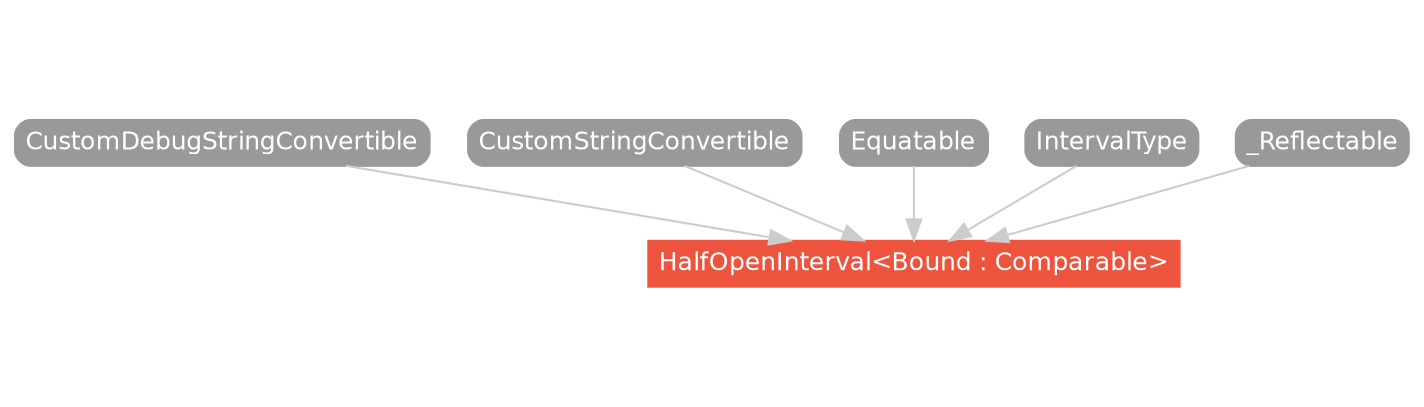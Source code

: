 strict digraph "HalfOpenInterval<Bound : Comparable> - Type Hierarchy - SwiftDoc.org" {
    pad="0.1,0.8"
    node [shape=box, style="filled,rounded", color="#999999", fillcolor="#999999", fontcolor=white, fontname=Helvetica, fontnames="Helvetica,sansserif", fontsize=12, margin="0.07,0.05", height="0.3"]
    edge [color="#cccccc"]
    "CustomDebugStringConvertible" [URL="/protocol/CustomDebugStringConvertible/"]
    "CustomStringConvertible" [URL="/protocol/CustomStringConvertible/"]
    "Equatable" [URL="/protocol/Equatable/"]
    "HalfOpenInterval<Bound : Comparable>" [URL="/type/HalfOpenInterval/", style="filled", fillcolor="#ee543d", color="#ee543d"]
    "IntervalType" [URL="/protocol/IntervalType/"]
    "_Reflectable" [URL="/protocol/_Reflectable/"]    "IntervalType" -> "HalfOpenInterval<Bound : Comparable>"
    "Equatable" -> "HalfOpenInterval<Bound : Comparable>"
    "CustomStringConvertible" -> "HalfOpenInterval<Bound : Comparable>"
    "CustomDebugStringConvertible" -> "HalfOpenInterval<Bound : Comparable>"
    "_Reflectable" -> "HalfOpenInterval<Bound : Comparable>"
    subgraph Types {
        rank = max; "HalfOpenInterval<Bound : Comparable>";
    }
}